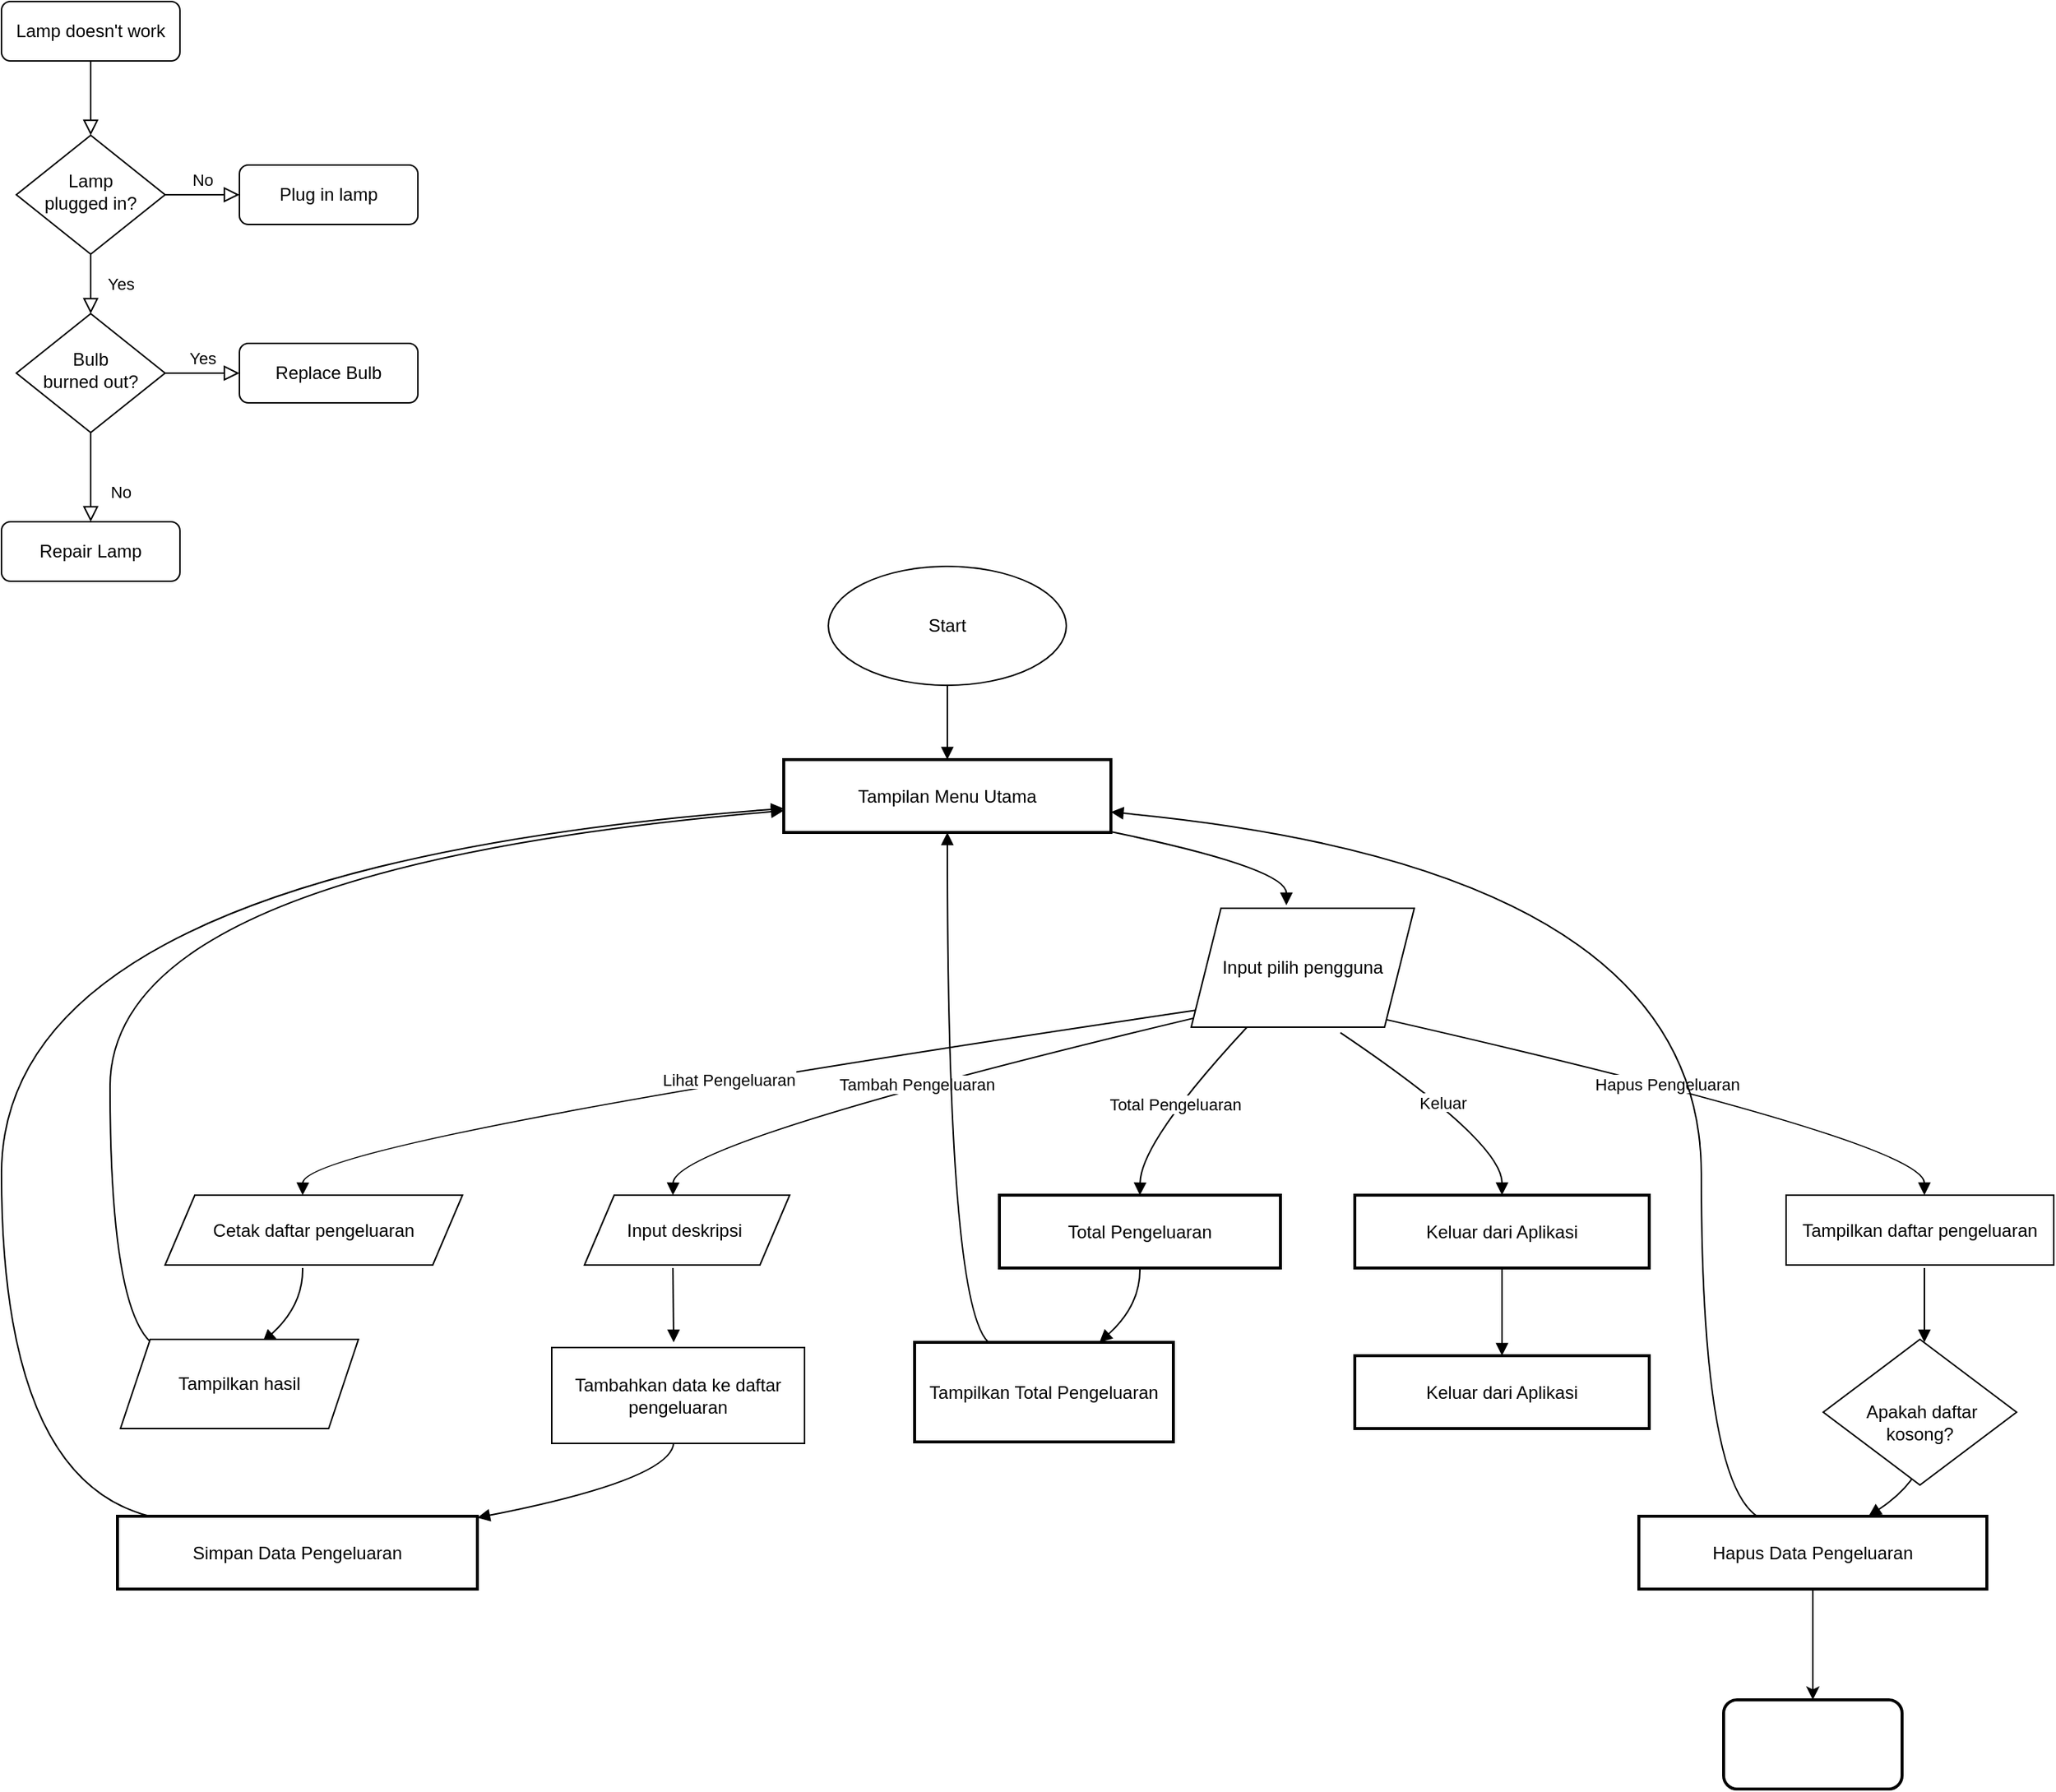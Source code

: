 <mxfile version="24.8.8">
  <diagram id="C5RBs43oDa-KdzZeNtuy" name="Page-1">
    <mxGraphModel dx="858" dy="469" grid="1" gridSize="10" guides="1" tooltips="1" connect="1" arrows="1" fold="1" page="1" pageScale="1" pageWidth="827" pageHeight="1169" math="0" shadow="0">
      <root>
        <mxCell id="WIyWlLk6GJQsqaUBKTNV-0" />
        <mxCell id="WIyWlLk6GJQsqaUBKTNV-1" parent="WIyWlLk6GJQsqaUBKTNV-0" />
        <mxCell id="WIyWlLk6GJQsqaUBKTNV-2" value="" style="rounded=0;html=1;jettySize=auto;orthogonalLoop=1;fontSize=11;endArrow=block;endFill=0;endSize=8;strokeWidth=1;shadow=0;labelBackgroundColor=none;edgeStyle=orthogonalEdgeStyle;" parent="WIyWlLk6GJQsqaUBKTNV-1" source="WIyWlLk6GJQsqaUBKTNV-3" target="WIyWlLk6GJQsqaUBKTNV-6" edge="1">
          <mxGeometry relative="1" as="geometry" />
        </mxCell>
        <mxCell id="WIyWlLk6GJQsqaUBKTNV-3" value="Lamp doesn&#39;t work" style="rounded=1;whiteSpace=wrap;html=1;fontSize=12;glass=0;strokeWidth=1;shadow=0;" parent="WIyWlLk6GJQsqaUBKTNV-1" vertex="1">
          <mxGeometry x="160" y="80" width="120" height="40" as="geometry" />
        </mxCell>
        <mxCell id="WIyWlLk6GJQsqaUBKTNV-4" value="Yes" style="rounded=0;html=1;jettySize=auto;orthogonalLoop=1;fontSize=11;endArrow=block;endFill=0;endSize=8;strokeWidth=1;shadow=0;labelBackgroundColor=none;edgeStyle=orthogonalEdgeStyle;" parent="WIyWlLk6GJQsqaUBKTNV-1" source="WIyWlLk6GJQsqaUBKTNV-6" target="WIyWlLk6GJQsqaUBKTNV-10" edge="1">
          <mxGeometry y="20" relative="1" as="geometry">
            <mxPoint as="offset" />
          </mxGeometry>
        </mxCell>
        <mxCell id="WIyWlLk6GJQsqaUBKTNV-5" value="No" style="edgeStyle=orthogonalEdgeStyle;rounded=0;html=1;jettySize=auto;orthogonalLoop=1;fontSize=11;endArrow=block;endFill=0;endSize=8;strokeWidth=1;shadow=0;labelBackgroundColor=none;" parent="WIyWlLk6GJQsqaUBKTNV-1" source="WIyWlLk6GJQsqaUBKTNV-6" target="WIyWlLk6GJQsqaUBKTNV-7" edge="1">
          <mxGeometry y="10" relative="1" as="geometry">
            <mxPoint as="offset" />
          </mxGeometry>
        </mxCell>
        <mxCell id="WIyWlLk6GJQsqaUBKTNV-6" value="Lamp&lt;br&gt;plugged in?" style="rhombus;whiteSpace=wrap;html=1;shadow=0;fontFamily=Helvetica;fontSize=12;align=center;strokeWidth=1;spacing=6;spacingTop=-4;" parent="WIyWlLk6GJQsqaUBKTNV-1" vertex="1">
          <mxGeometry x="170" y="170" width="100" height="80" as="geometry" />
        </mxCell>
        <mxCell id="WIyWlLk6GJQsqaUBKTNV-7" value="Plug in lamp" style="rounded=1;whiteSpace=wrap;html=1;fontSize=12;glass=0;strokeWidth=1;shadow=0;" parent="WIyWlLk6GJQsqaUBKTNV-1" vertex="1">
          <mxGeometry x="320" y="190" width="120" height="40" as="geometry" />
        </mxCell>
        <mxCell id="WIyWlLk6GJQsqaUBKTNV-8" value="No" style="rounded=0;html=1;jettySize=auto;orthogonalLoop=1;fontSize=11;endArrow=block;endFill=0;endSize=8;strokeWidth=1;shadow=0;labelBackgroundColor=none;edgeStyle=orthogonalEdgeStyle;" parent="WIyWlLk6GJQsqaUBKTNV-1" source="WIyWlLk6GJQsqaUBKTNV-10" target="WIyWlLk6GJQsqaUBKTNV-11" edge="1">
          <mxGeometry x="0.333" y="20" relative="1" as="geometry">
            <mxPoint as="offset" />
          </mxGeometry>
        </mxCell>
        <mxCell id="WIyWlLk6GJQsqaUBKTNV-9" value="Yes" style="edgeStyle=orthogonalEdgeStyle;rounded=0;html=1;jettySize=auto;orthogonalLoop=1;fontSize=11;endArrow=block;endFill=0;endSize=8;strokeWidth=1;shadow=0;labelBackgroundColor=none;" parent="WIyWlLk6GJQsqaUBKTNV-1" source="WIyWlLk6GJQsqaUBKTNV-10" target="WIyWlLk6GJQsqaUBKTNV-12" edge="1">
          <mxGeometry y="10" relative="1" as="geometry">
            <mxPoint as="offset" />
          </mxGeometry>
        </mxCell>
        <mxCell id="WIyWlLk6GJQsqaUBKTNV-10" value="Bulb&lt;br&gt;burned out?" style="rhombus;whiteSpace=wrap;html=1;shadow=0;fontFamily=Helvetica;fontSize=12;align=center;strokeWidth=1;spacing=6;spacingTop=-4;" parent="WIyWlLk6GJQsqaUBKTNV-1" vertex="1">
          <mxGeometry x="170" y="290" width="100" height="80" as="geometry" />
        </mxCell>
        <mxCell id="WIyWlLk6GJQsqaUBKTNV-11" value="Repair Lamp" style="rounded=1;whiteSpace=wrap;html=1;fontSize=12;glass=0;strokeWidth=1;shadow=0;" parent="WIyWlLk6GJQsqaUBKTNV-1" vertex="1">
          <mxGeometry x="160" y="430" width="120" height="40" as="geometry" />
        </mxCell>
        <mxCell id="WIyWlLk6GJQsqaUBKTNV-12" value="Replace Bulb" style="rounded=1;whiteSpace=wrap;html=1;fontSize=12;glass=0;strokeWidth=1;shadow=0;" parent="WIyWlLk6GJQsqaUBKTNV-1" vertex="1">
          <mxGeometry x="320" y="310" width="120" height="40" as="geometry" />
        </mxCell>
        <mxCell id="wvQjeKutmBkFYODUUVqB-1" value="Tampilan Menu Utama" style="whiteSpace=wrap;strokeWidth=2;" vertex="1" parent="WIyWlLk6GJQsqaUBKTNV-1">
          <mxGeometry x="686" y="590" width="220" height="49" as="geometry" />
        </mxCell>
        <mxCell id="wvQjeKutmBkFYODUUVqB-6" value="Total Pengeluaran" style="whiteSpace=wrap;strokeWidth=2;" vertex="1" parent="WIyWlLk6GJQsqaUBKTNV-1">
          <mxGeometry x="831" y="883" width="189" height="49" as="geometry" />
        </mxCell>
        <mxCell id="wvQjeKutmBkFYODUUVqB-7" value="Keluar dari Aplikasi" style="whiteSpace=wrap;strokeWidth=2;" vertex="1" parent="WIyWlLk6GJQsqaUBKTNV-1">
          <mxGeometry x="1070" y="883" width="198" height="49" as="geometry" />
        </mxCell>
        <mxCell id="wvQjeKutmBkFYODUUVqB-9" value="Simpan Data Pengeluaran" style="whiteSpace=wrap;strokeWidth=2;" vertex="1" parent="WIyWlLk6GJQsqaUBKTNV-1">
          <mxGeometry x="238" y="1099" width="242" height="49" as="geometry" />
        </mxCell>
        <mxCell id="wvQjeKutmBkFYODUUVqB-49" value="" style="edgeStyle=orthogonalEdgeStyle;rounded=0;orthogonalLoop=1;jettySize=auto;html=1;" edge="1" parent="WIyWlLk6GJQsqaUBKTNV-1" source="wvQjeKutmBkFYODUUVqB-12" target="wvQjeKutmBkFYODUUVqB-48">
          <mxGeometry relative="1" as="geometry" />
        </mxCell>
        <mxCell id="wvQjeKutmBkFYODUUVqB-12" value="Hapus Data Pengeluaran" style="whiteSpace=wrap;strokeWidth=2;" vertex="1" parent="WIyWlLk6GJQsqaUBKTNV-1">
          <mxGeometry x="1261" y="1099" width="234" height="49" as="geometry" />
        </mxCell>
        <mxCell id="wvQjeKutmBkFYODUUVqB-13" value="Tampilkan Total Pengeluaran" style="whiteSpace=wrap;strokeWidth=2;" vertex="1" parent="WIyWlLk6GJQsqaUBKTNV-1">
          <mxGeometry x="774" y="982" width="174" height="67" as="geometry" />
        </mxCell>
        <mxCell id="wvQjeKutmBkFYODUUVqB-14" value="Keluar dari Aplikasi" style="whiteSpace=wrap;strokeWidth=2;" vertex="1" parent="WIyWlLk6GJQsqaUBKTNV-1">
          <mxGeometry x="1070" y="991" width="198" height="49" as="geometry" />
        </mxCell>
        <mxCell id="wvQjeKutmBkFYODUUVqB-15" value="" style="curved=1;startArrow=none;endArrow=block;exitX=0.5;exitY=1;entryX=0.5;entryY=0;rounded=0;" edge="1" parent="WIyWlLk6GJQsqaUBKTNV-1" target="wvQjeKutmBkFYODUUVqB-1">
          <mxGeometry relative="1" as="geometry">
            <Array as="points" />
            <mxPoint x="796" y="539" as="sourcePoint" />
          </mxGeometry>
        </mxCell>
        <mxCell id="wvQjeKutmBkFYODUUVqB-16" value="" style="curved=1;startArrow=none;endArrow=block;exitX=1;exitY=0.99;entryX=0.5;entryY=0;rounded=0;" edge="1" parent="WIyWlLk6GJQsqaUBKTNV-1" source="wvQjeKutmBkFYODUUVqB-1">
          <mxGeometry relative="1" as="geometry">
            <Array as="points">
              <mxPoint x="1024" y="663" />
            </Array>
            <mxPoint x="1024" y="688" as="targetPoint" />
          </mxGeometry>
        </mxCell>
        <mxCell id="wvQjeKutmBkFYODUUVqB-17" value="Tambah Pengeluaran" style="curved=1;startArrow=none;endArrow=block;exitX=0;exitY=0.62;entryX=0.5;entryY=0.01;rounded=0;" edge="1" parent="WIyWlLk6GJQsqaUBKTNV-1">
          <mxGeometry relative="1" as="geometry">
            <Array as="points">
              <mxPoint x="612" y="847" />
            </Array>
            <mxPoint x="974.806" y="760.806" as="sourcePoint" />
            <mxPoint x="611.5" y="883" as="targetPoint" />
          </mxGeometry>
        </mxCell>
        <mxCell id="wvQjeKutmBkFYODUUVqB-18" value="Lihat Pengeluaran" style="curved=1;startArrow=none;endArrow=block;exitX=0;exitY=0.58;entryX=0.5;entryY=0.01;rounded=0;" edge="1" parent="WIyWlLk6GJQsqaUBKTNV-1">
          <mxGeometry relative="1" as="geometry">
            <Array as="points">
              <mxPoint x="363" y="847" />
            </Array>
            <mxPoint x="971.414" y="757.414" as="sourcePoint" />
            <mxPoint x="362.5" y="883" as="targetPoint" />
          </mxGeometry>
        </mxCell>
        <mxCell id="wvQjeKutmBkFYODUUVqB-19" value="Hapus Pengeluaran" style="curved=1;startArrow=none;endArrow=block;exitX=1;exitY=0.62;entryX=0.5;entryY=0.01;rounded=0;" edge="1" parent="WIyWlLk6GJQsqaUBKTNV-1">
          <mxGeometry relative="1" as="geometry">
            <Array as="points">
              <mxPoint x="1453" y="847" />
            </Array>
            <mxPoint x="1073.194" y="760.806" as="sourcePoint" />
            <mxPoint x="1453" y="883" as="targetPoint" />
          </mxGeometry>
        </mxCell>
        <mxCell id="wvQjeKutmBkFYODUUVqB-20" value="Total Pengeluaran" style="curved=1;startArrow=none;endArrow=block;exitX=0.25;exitY=1;entryX=0.5;entryY=0.01;rounded=0;exitDx=0;exitDy=0;" edge="1" parent="WIyWlLk6GJQsqaUBKTNV-1" source="wvQjeKutmBkFYODUUVqB-35" target="wvQjeKutmBkFYODUUVqB-6">
          <mxGeometry relative="1" as="geometry">
            <Array as="points">
              <mxPoint x="926" y="847" />
            </Array>
            <mxPoint x="993.5" y="779.5" as="sourcePoint" />
          </mxGeometry>
        </mxCell>
        <mxCell id="wvQjeKutmBkFYODUUVqB-21" value="Keluar" style="curved=1;startArrow=none;endArrow=block;exitX=1;exitY=0.84;entryX=0.5;entryY=0.01;rounded=0;" edge="1" parent="WIyWlLk6GJQsqaUBKTNV-1" target="wvQjeKutmBkFYODUUVqB-7">
          <mxGeometry relative="1" as="geometry">
            <Array as="points">
              <mxPoint x="1169" y="847" />
            </Array>
            <mxPoint x="1060.31" y="773.69" as="sourcePoint" />
          </mxGeometry>
        </mxCell>
        <mxCell id="wvQjeKutmBkFYODUUVqB-22" value="" style="curved=1;startArrow=none;endArrow=block;exitX=0.5;exitY=1.01;entryX=0.5;entryY=0.01;rounded=0;" edge="1" parent="WIyWlLk6GJQsqaUBKTNV-1">
          <mxGeometry relative="1" as="geometry">
            <Array as="points" />
            <mxPoint x="611.5" y="932" as="sourcePoint" />
            <mxPoint x="612" y="982" as="targetPoint" />
          </mxGeometry>
        </mxCell>
        <mxCell id="wvQjeKutmBkFYODUUVqB-23" value="" style="curved=1;startArrow=none;endArrow=block;exitX=0.5;exitY=1;entryX=1;entryY=0.02;rounded=0;" edge="1" parent="WIyWlLk6GJQsqaUBKTNV-1" target="wvQjeKutmBkFYODUUVqB-9">
          <mxGeometry relative="1" as="geometry">
            <Array as="points">
              <mxPoint x="612" y="1074" />
            </Array>
            <mxPoint x="612" y="1049" as="sourcePoint" />
          </mxGeometry>
        </mxCell>
        <mxCell id="wvQjeKutmBkFYODUUVqB-24" value="" style="curved=1;startArrow=none;endArrow=block;exitX=0.09;exitY=0;entryX=0;entryY=0.67;rounded=0;" edge="1" parent="WIyWlLk6GJQsqaUBKTNV-1" source="wvQjeKutmBkFYODUUVqB-9" target="wvQjeKutmBkFYODUUVqB-1">
          <mxGeometry relative="1" as="geometry">
            <Array as="points">
              <mxPoint x="160" y="1074" />
              <mxPoint x="160" y="663" />
            </Array>
          </mxGeometry>
        </mxCell>
        <mxCell id="wvQjeKutmBkFYODUUVqB-25" value="" style="curved=1;startArrow=none;endArrow=block;exitX=0.5;exitY=1.01;entryX=0.7;entryY=0.01;rounded=0;" edge="1" parent="WIyWlLk6GJQsqaUBKTNV-1">
          <mxGeometry relative="1" as="geometry">
            <Array as="points">
              <mxPoint x="363" y="957" />
            </Array>
            <mxPoint x="362.5" y="932" as="sourcePoint" />
            <mxPoint x="335.551" y="982" as="targetPoint" />
          </mxGeometry>
        </mxCell>
        <mxCell id="wvQjeKutmBkFYODUUVqB-26" value="" style="curved=1;startArrow=none;endArrow=block;exitX=0.3;exitY=0.01;entryX=0;entryY=0.7;rounded=0;" edge="1" parent="WIyWlLk6GJQsqaUBKTNV-1" target="wvQjeKutmBkFYODUUVqB-1">
          <mxGeometry relative="1" as="geometry">
            <Array as="points">
              <mxPoint x="233" y="957" />
              <mxPoint x="233" y="663" />
            </Array>
            <mxPoint x="260.449" y="982" as="sourcePoint" />
          </mxGeometry>
        </mxCell>
        <mxCell id="wvQjeKutmBkFYODUUVqB-27" value="" style="curved=1;startArrow=none;endArrow=block;exitX=0.5;exitY=1.01;entryX=0.5;entryY=0.01;rounded=0;" edge="1" parent="WIyWlLk6GJQsqaUBKTNV-1">
          <mxGeometry relative="1" as="geometry">
            <Array as="points" />
            <mxPoint x="1453" y="932" as="sourcePoint" />
            <mxPoint x="1453" y="982" as="targetPoint" />
          </mxGeometry>
        </mxCell>
        <mxCell id="wvQjeKutmBkFYODUUVqB-28" value="" style="curved=1;startArrow=none;endArrow=block;exitX=0.5;exitY=1;entryX=0.66;entryY=0;rounded=0;" edge="1" parent="WIyWlLk6GJQsqaUBKTNV-1" target="wvQjeKutmBkFYODUUVqB-12">
          <mxGeometry relative="1" as="geometry">
            <Array as="points">
              <mxPoint x="1453" y="1074" />
            </Array>
            <mxPoint x="1453" y="1049" as="sourcePoint" />
          </mxGeometry>
        </mxCell>
        <mxCell id="wvQjeKutmBkFYODUUVqB-29" value="" style="curved=1;startArrow=none;endArrow=block;exitX=0.34;exitY=0;entryX=1;entryY=0.72;rounded=0;" edge="1" parent="WIyWlLk6GJQsqaUBKTNV-1" source="wvQjeKutmBkFYODUUVqB-12" target="wvQjeKutmBkFYODUUVqB-1">
          <mxGeometry relative="1" as="geometry">
            <Array as="points">
              <mxPoint x="1303" y="1074" />
              <mxPoint x="1303" y="663" />
            </Array>
          </mxGeometry>
        </mxCell>
        <mxCell id="wvQjeKutmBkFYODUUVqB-30" value="" style="curved=1;startArrow=none;endArrow=block;exitX=0.5;exitY=1.01;entryX=0.71;entryY=0.01;rounded=0;" edge="1" parent="WIyWlLk6GJQsqaUBKTNV-1" source="wvQjeKutmBkFYODUUVqB-6" target="wvQjeKutmBkFYODUUVqB-13">
          <mxGeometry relative="1" as="geometry">
            <Array as="points">
              <mxPoint x="926" y="957" />
            </Array>
          </mxGeometry>
        </mxCell>
        <mxCell id="wvQjeKutmBkFYODUUVqB-31" value="" style="curved=1;startArrow=none;endArrow=block;exitX=0.29;exitY=0.01;entryX=0.5;entryY=1;rounded=0;" edge="1" parent="WIyWlLk6GJQsqaUBKTNV-1" source="wvQjeKutmBkFYODUUVqB-13" target="wvQjeKutmBkFYODUUVqB-1">
          <mxGeometry relative="1" as="geometry">
            <Array as="points">
              <mxPoint x="796" y="957" />
            </Array>
          </mxGeometry>
        </mxCell>
        <mxCell id="wvQjeKutmBkFYODUUVqB-32" value="" style="curved=1;startArrow=none;endArrow=block;exitX=0.5;exitY=1.01;entryX=0.5;entryY=0;rounded=0;" edge="1" parent="WIyWlLk6GJQsqaUBKTNV-1" source="wvQjeKutmBkFYODUUVqB-7" target="wvQjeKutmBkFYODUUVqB-14">
          <mxGeometry relative="1" as="geometry">
            <Array as="points" />
          </mxGeometry>
        </mxCell>
        <mxCell id="wvQjeKutmBkFYODUUVqB-34" value="Start" style="ellipse;whiteSpace=wrap;html=1;" vertex="1" parent="WIyWlLk6GJQsqaUBKTNV-1">
          <mxGeometry x="716" y="460" width="160" height="80" as="geometry" />
        </mxCell>
        <mxCell id="wvQjeKutmBkFYODUUVqB-35" value="Input pilih pengguna" style="shape=parallelogram;perimeter=parallelogramPerimeter;whiteSpace=wrap;html=1;fixedSize=1;" vertex="1" parent="WIyWlLk6GJQsqaUBKTNV-1">
          <mxGeometry x="960" y="690" width="150" height="80" as="geometry" />
        </mxCell>
        <mxCell id="wvQjeKutmBkFYODUUVqB-39" value="Tampilkan hasil" style="shape=parallelogram;perimeter=parallelogramPerimeter;whiteSpace=wrap;html=1;fixedSize=1;" vertex="1" parent="WIyWlLk6GJQsqaUBKTNV-1">
          <mxGeometry x="240" y="980" width="160" height="60" as="geometry" />
        </mxCell>
        <mxCell id="wvQjeKutmBkFYODUUVqB-40" value="Input deskripsi&amp;nbsp;" style="shape=parallelogram;perimeter=parallelogramPerimeter;whiteSpace=wrap;html=1;fixedSize=1;" vertex="1" parent="WIyWlLk6GJQsqaUBKTNV-1">
          <mxGeometry x="552" y="883" width="138" height="47" as="geometry" />
        </mxCell>
        <mxCell id="wvQjeKutmBkFYODUUVqB-41" style="edgeStyle=orthogonalEdgeStyle;rounded=0;orthogonalLoop=1;jettySize=auto;html=1;exitX=0.5;exitY=1;exitDx=0;exitDy=0;" edge="1" parent="WIyWlLk6GJQsqaUBKTNV-1" source="wvQjeKutmBkFYODUUVqB-40" target="wvQjeKutmBkFYODUUVqB-40">
          <mxGeometry relative="1" as="geometry" />
        </mxCell>
        <mxCell id="wvQjeKutmBkFYODUUVqB-42" value="Cetak daftar pengeluaran" style="shape=parallelogram;perimeter=parallelogramPerimeter;whiteSpace=wrap;html=1;fixedSize=1;" vertex="1" parent="WIyWlLk6GJQsqaUBKTNV-1">
          <mxGeometry x="270" y="883" width="200" height="47" as="geometry" />
        </mxCell>
        <mxCell id="wvQjeKutmBkFYODUUVqB-43" value="Tambahkan data ke daftar pengeluaran" style="rounded=0;whiteSpace=wrap;html=1;" vertex="1" parent="WIyWlLk6GJQsqaUBKTNV-1">
          <mxGeometry x="530" y="985.5" width="170" height="64.5" as="geometry" />
        </mxCell>
        <mxCell id="wvQjeKutmBkFYODUUVqB-44" value="Tampilkan daftar pengeluaran" style="rounded=0;whiteSpace=wrap;html=1;" vertex="1" parent="WIyWlLk6GJQsqaUBKTNV-1">
          <mxGeometry x="1360" y="883" width="180" height="47" as="geometry" />
        </mxCell>
        <mxCell id="wvQjeKutmBkFYODUUVqB-48" value="" style="rounded=1;whiteSpace=wrap;html=1;strokeWidth=2;" vertex="1" parent="WIyWlLk6GJQsqaUBKTNV-1">
          <mxGeometry x="1318" y="1222.5" width="120" height="60" as="geometry" />
        </mxCell>
        <mxCell id="wvQjeKutmBkFYODUUVqB-50" value="&lt;br&gt;&lt;div&gt;&amp;nbsp; Apakah daftar&amp;nbsp;&lt;/div&gt;&lt;div&gt;kosong?&lt;/div&gt;" style="rhombus;whiteSpace=wrap;html=1;" vertex="1" parent="WIyWlLk6GJQsqaUBKTNV-1">
          <mxGeometry x="1385" y="980" width="130" height="98" as="geometry" />
        </mxCell>
      </root>
    </mxGraphModel>
  </diagram>
</mxfile>
